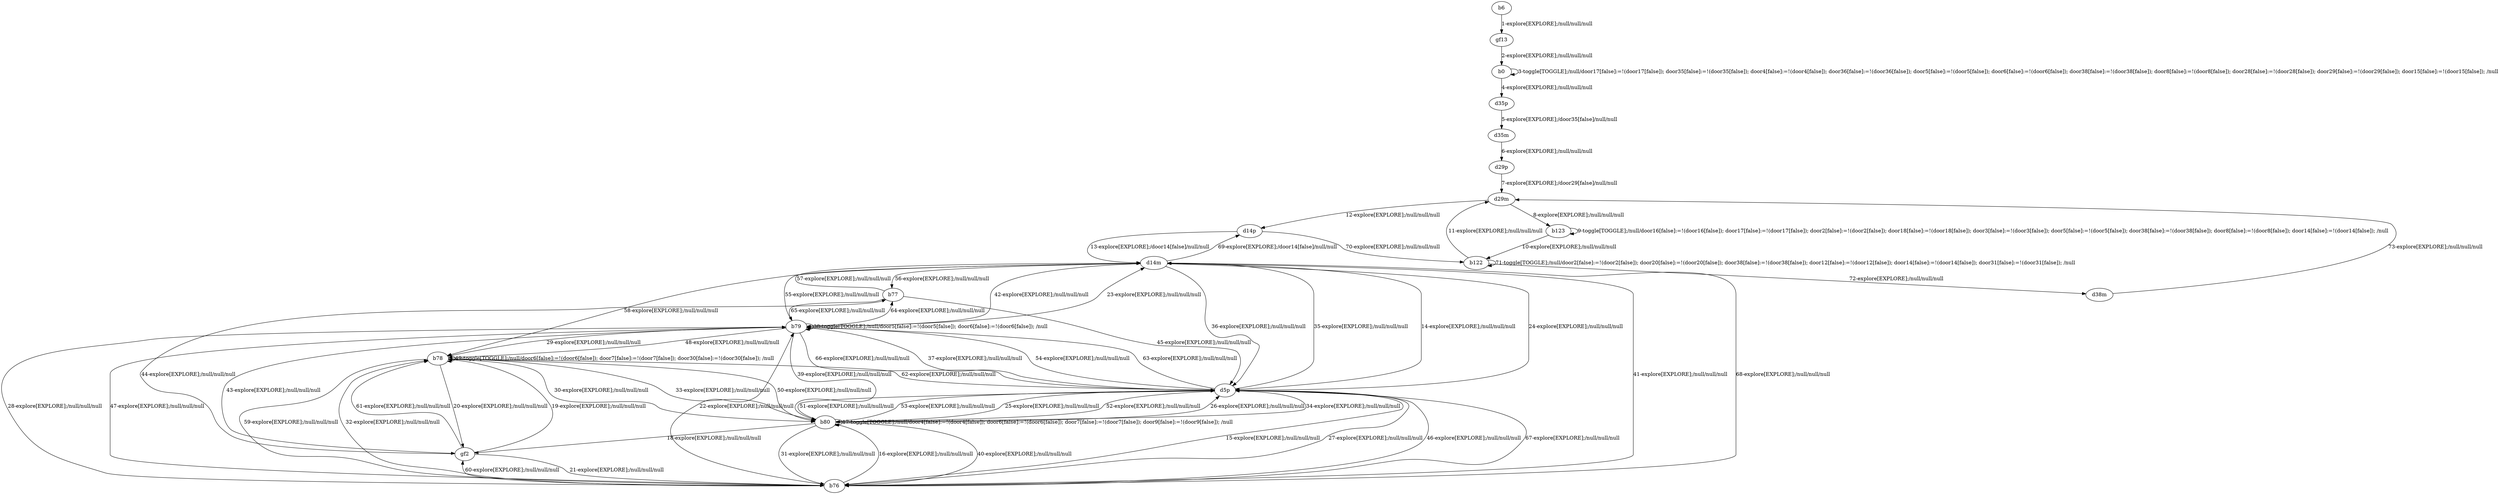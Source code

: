 # Total number of goals covered by this test: 1
# b77 --> b79

digraph g {
"b6" -> "gf13" [label = "1-explore[EXPLORE];/null/null/null"];
"gf13" -> "b0" [label = "2-explore[EXPLORE];/null/null/null"];
"b0" -> "b0" [label = "3-toggle[TOGGLE];/null/door17[false]:=!(door17[false]); door35[false]:=!(door35[false]); door4[false]:=!(door4[false]); door36[false]:=!(door36[false]); door5[false]:=!(door5[false]); door6[false]:=!(door6[false]); door38[false]:=!(door38[false]); door8[false]:=!(door8[false]); door28[false]:=!(door28[false]); door29[false]:=!(door29[false]); door15[false]:=!(door15[false]); /null"];
"b0" -> "d35p" [label = "4-explore[EXPLORE];/null/null/null"];
"d35p" -> "d35m" [label = "5-explore[EXPLORE];/door35[false]/null/null"];
"d35m" -> "d29p" [label = "6-explore[EXPLORE];/null/null/null"];
"d29p" -> "d29m" [label = "7-explore[EXPLORE];/door29[false]/null/null"];
"d29m" -> "b123" [label = "8-explore[EXPLORE];/null/null/null"];
"b123" -> "b123" [label = "9-toggle[TOGGLE];/null/door16[false]:=!(door16[false]); door17[false]:=!(door17[false]); door2[false]:=!(door2[false]); door18[false]:=!(door18[false]); door3[false]:=!(door3[false]); door5[false]:=!(door5[false]); door38[false]:=!(door38[false]); door8[false]:=!(door8[false]); door14[false]:=!(door14[false]); /null"];
"b123" -> "b122" [label = "10-explore[EXPLORE];/null/null/null"];
"b122" -> "d29m" [label = "11-explore[EXPLORE];/null/null/null"];
"d29m" -> "d14p" [label = "12-explore[EXPLORE];/null/null/null"];
"d14p" -> "d14m" [label = "13-explore[EXPLORE];/door14[false]/null/null"];
"d14m" -> "d5p" [label = "14-explore[EXPLORE];/null/null/null"];
"d5p" -> "b76" [label = "15-explore[EXPLORE];/null/null/null"];
"b76" -> "b80" [label = "16-explore[EXPLORE];/null/null/null"];
"b80" -> "b80" [label = "17-toggle[TOGGLE];/null/door4[false]:=!(door4[false]); door6[false]:=!(door6[false]); door7[false]:=!(door7[false]); door9[false]:=!(door9[false]); /null"];
"b80" -> "gf2" [label = "18-explore[EXPLORE];/null/null/null"];
"gf2" -> "b78" [label = "19-explore[EXPLORE];/null/null/null"];
"b78" -> "gf2" [label = "20-explore[EXPLORE];/null/null/null"];
"gf2" -> "b76" [label = "21-explore[EXPLORE];/null/null/null"];
"b76" -> "b79" [label = "22-explore[EXPLORE];/null/null/null"];
"b79" -> "d14m" [label = "23-explore[EXPLORE];/null/null/null"];
"d14m" -> "d5p" [label = "24-explore[EXPLORE];/null/null/null"];
"d5p" -> "b80" [label = "25-explore[EXPLORE];/null/null/null"];
"b80" -> "d5p" [label = "26-explore[EXPLORE];/null/null/null"];
"d5p" -> "b76" [label = "27-explore[EXPLORE];/null/null/null"];
"b76" -> "b79" [label = "28-explore[EXPLORE];/null/null/null"];
"b79" -> "b78" [label = "29-explore[EXPLORE];/null/null/null"];
"b78" -> "b80" [label = "30-explore[EXPLORE];/null/null/null"];
"b80" -> "b76" [label = "31-explore[EXPLORE];/null/null/null"];
"b76" -> "b78" [label = "32-explore[EXPLORE];/null/null/null"];
"b78" -> "b80" [label = "33-explore[EXPLORE];/null/null/null"];
"b80" -> "d5p" [label = "34-explore[EXPLORE];/null/null/null"];
"d5p" -> "d14m" [label = "35-explore[EXPLORE];/null/null/null"];
"d14m" -> "d5p" [label = "36-explore[EXPLORE];/null/null/null"];
"d5p" -> "b79" [label = "37-explore[EXPLORE];/null/null/null"];
"b79" -> "b79" [label = "38-toggle[TOGGLE];/null/door5[false]:=!(door5[false]); door6[false]:=!(door6[false]); /null"];
"b79" -> "b80" [label = "39-explore[EXPLORE];/null/null/null"];
"b80" -> "b76" [label = "40-explore[EXPLORE];/null/null/null"];
"b76" -> "d14m" [label = "41-explore[EXPLORE];/null/null/null"];
"d14m" -> "b79" [label = "42-explore[EXPLORE];/null/null/null"];
"b79" -> "gf2" [label = "43-explore[EXPLORE];/null/null/null"];
"gf2" -> "b77" [label = "44-explore[EXPLORE];/null/null/null"];
"b77" -> "d5p" [label = "45-explore[EXPLORE];/null/null/null"];
"d5p" -> "b76" [label = "46-explore[EXPLORE];/null/null/null"];
"b76" -> "b79" [label = "47-explore[EXPLORE];/null/null/null"];
"b79" -> "b78" [label = "48-explore[EXPLORE];/null/null/null"];
"b78" -> "b78" [label = "49-toggle[TOGGLE];/null/door6[false]:=!(door6[false]); door7[false]:=!(door7[false]); door30[false]:=!(door30[false]); /null"];
"b78" -> "b80" [label = "50-explore[EXPLORE];/null/null/null"];
"b80" -> "d5p" [label = "51-explore[EXPLORE];/null/null/null"];
"d5p" -> "b80" [label = "52-explore[EXPLORE];/null/null/null"];
"b80" -> "d5p" [label = "53-explore[EXPLORE];/null/null/null"];
"d5p" -> "b79" [label = "54-explore[EXPLORE];/null/null/null"];
"b79" -> "d14m" [label = "55-explore[EXPLORE];/null/null/null"];
"d14m" -> "b77" [label = "56-explore[EXPLORE];/null/null/null"];
"b77" -> "d14m" [label = "57-explore[EXPLORE];/null/null/null"];
"d14m" -> "b78" [label = "58-explore[EXPLORE];/null/null/null"];
"b78" -> "b76" [label = "59-explore[EXPLORE];/null/null/null"];
"b76" -> "gf2" [label = "60-explore[EXPLORE];/null/null/null"];
"gf2" -> "b78" [label = "61-explore[EXPLORE];/null/null/null"];
"b78" -> "d5p" [label = "62-explore[EXPLORE];/null/null/null"];
"d5p" -> "b79" [label = "63-explore[EXPLORE];/null/null/null"];
"b79" -> "b77" [label = "64-explore[EXPLORE];/null/null/null"];
"b77" -> "b79" [label = "65-explore[EXPLORE];/null/null/null"];
"b79" -> "d5p" [label = "66-explore[EXPLORE];/null/null/null"];
"d5p" -> "b76" [label = "67-explore[EXPLORE];/null/null/null"];
"b76" -> "d14m" [label = "68-explore[EXPLORE];/null/null/null"];
"d14m" -> "d14p" [label = "69-explore[EXPLORE];/door14[false]/null/null"];
"d14p" -> "b122" [label = "70-explore[EXPLORE];/null/null/null"];
"b122" -> "b122" [label = "71-toggle[TOGGLE];/null/door2[false]:=!(door2[false]); door20[false]:=!(door20[false]); door38[false]:=!(door38[false]); door12[false]:=!(door12[false]); door14[false]:=!(door14[false]); door31[false]:=!(door31[false]); /null"];
"b122" -> "d38m" [label = "72-explore[EXPLORE];/null/null/null"];
"d38m" -> "d29m" [label = "73-explore[EXPLORE];/null/null/null"];
}